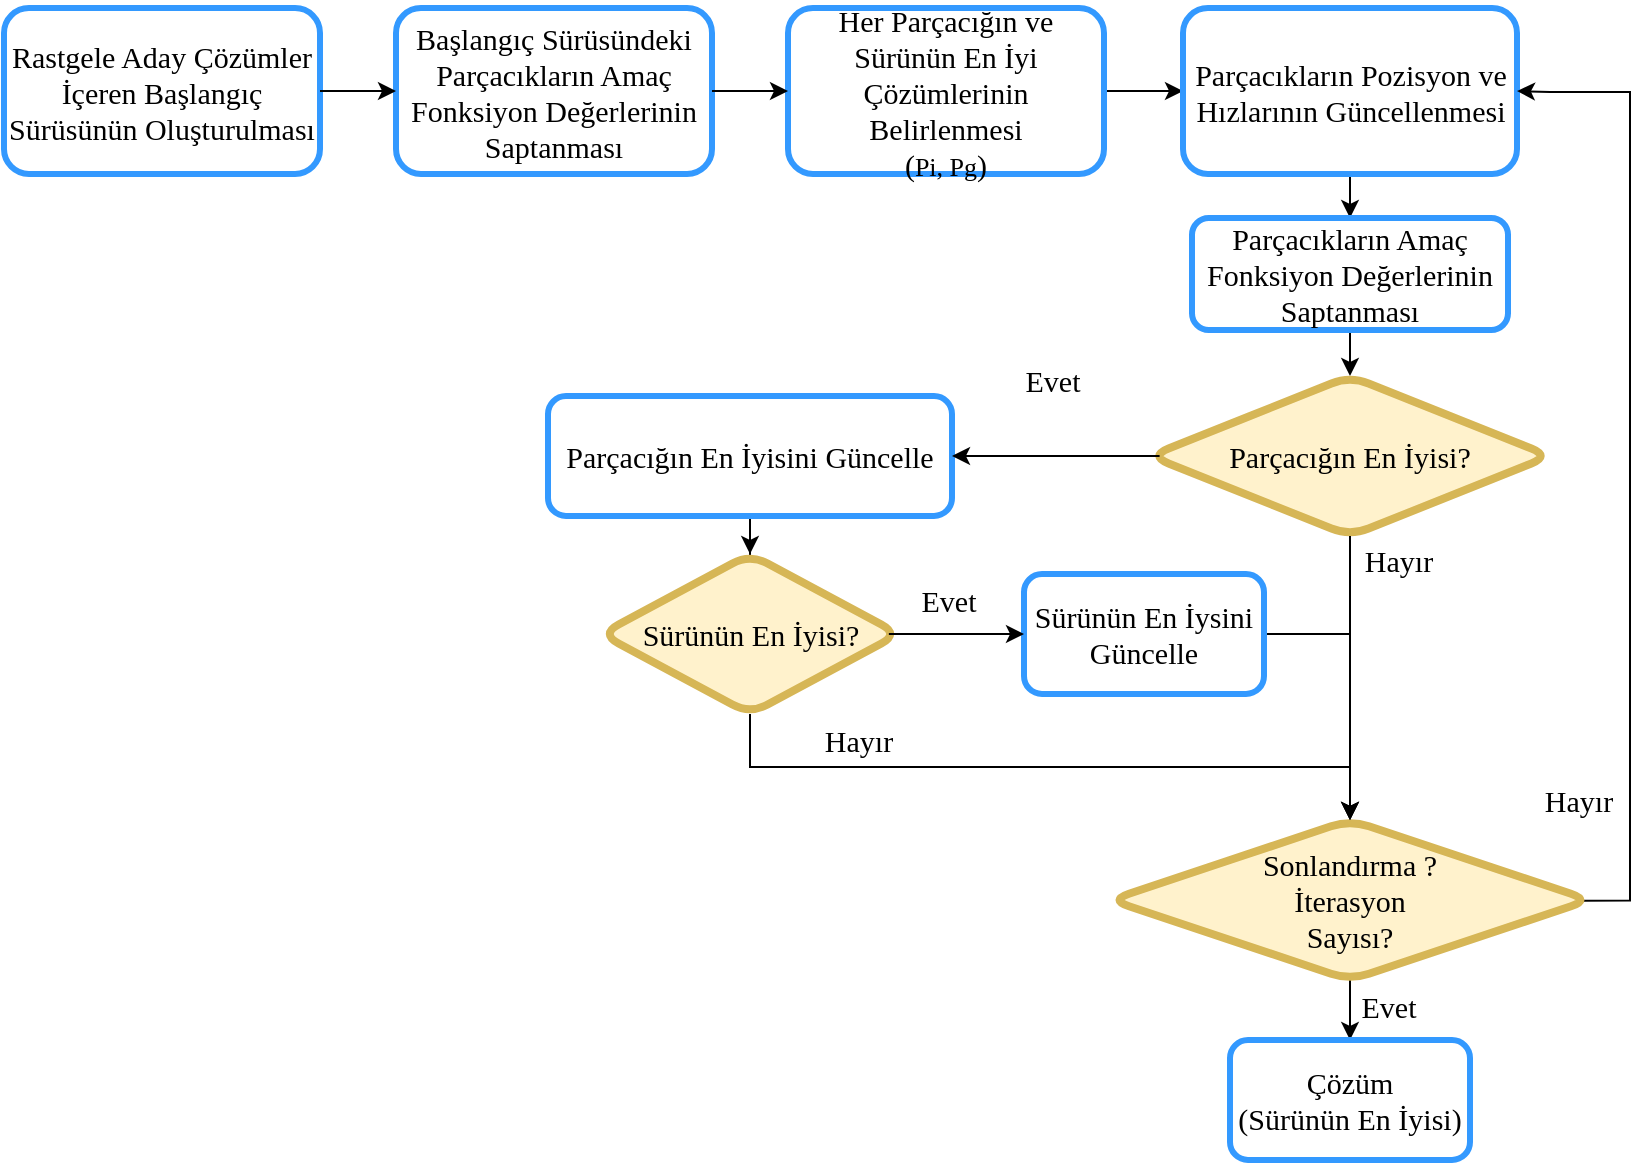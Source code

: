 <mxfile version="14.6.1" type="github" pages="2"><diagram id="b4coz7-6FS74P45mpPo5" name="Page-2"><mxGraphModel dx="2209" dy="805" grid="1" gridSize="10" guides="1" tooltips="1" connect="1" arrows="1" fold="1" page="1" pageScale="1" pageWidth="827" pageHeight="1169" math="0" shadow="0"><root><mxCell id="vdMAz3tlyA3CGCuA17oZ-0"/><mxCell id="vdMAz3tlyA3CGCuA17oZ-1" parent="vdMAz3tlyA3CGCuA17oZ-0"/><mxCell id="vdMAz3tlyA3CGCuA17oZ-2" value="Rastgele Aday Çözümler İçeren Başlangıç Sürüsünün Oluşturulması" style="rounded=1;whiteSpace=wrap;html=1;shadow=0;strokeWidth=3;fontFamily=Garamond;fontSize=15;strokeColor=#3399FF;" parent="vdMAz3tlyA3CGCuA17oZ-1" vertex="1"><mxGeometry x="-820" y="30" width="158" height="83" as="geometry"/></mxCell><mxCell id="vdMAz3tlyA3CGCuA17oZ-3" value="Başlangıç Sürüsündeki Parçacıkların Amaç Fonksiyon Değerlerinin Saptanması" style="rounded=1;whiteSpace=wrap;html=1;shadow=0;strokeWidth=3;fontFamily=Garamond;fontSize=15;strokeColor=#3399FF;" parent="vdMAz3tlyA3CGCuA17oZ-1" vertex="1"><mxGeometry x="-624" y="30" width="158" height="83" as="geometry"/></mxCell><mxCell id="vdMAz3tlyA3CGCuA17oZ-4" value="" style="endArrow=classic;html=1;fontFamily=Garamond;fontSize=13;entryX=0;entryY=0.5;entryDx=0;entryDy=0;exitX=1;exitY=0.5;exitDx=0;exitDy=0;" parent="vdMAz3tlyA3CGCuA17oZ-1" source="vdMAz3tlyA3CGCuA17oZ-2" target="vdMAz3tlyA3CGCuA17oZ-3" edge="1"><mxGeometry width="50" height="50" relative="1" as="geometry"><mxPoint x="-303" y="-92.5" as="sourcePoint"/><mxPoint x="-273" y="-82.5" as="targetPoint"/></mxGeometry></mxCell><mxCell id="vdMAz3tlyA3CGCuA17oZ-5" value="" style="edgeStyle=orthogonalEdgeStyle;rounded=0;orthogonalLoop=1;jettySize=auto;html=1;fontFamily=Garamond;fontSize=15;exitX=1;exitY=0.5;exitDx=0;exitDy=0;" parent="vdMAz3tlyA3CGCuA17oZ-1" source="vdMAz3tlyA3CGCuA17oZ-6" target="vdMAz3tlyA3CGCuA17oZ-8" edge="1"><mxGeometry relative="1" as="geometry"/></mxCell><mxCell id="vdMAz3tlyA3CGCuA17oZ-6" value="Her Parçacığın ve Sürünün En İyi Çözümlerinin Belirlenmesi&lt;br&gt;(&lt;font face=&quot;Verdana&quot; style=&quot;font-size: 13px&quot;&gt;Pi, Pg&lt;/font&gt;)" style="rounded=1;whiteSpace=wrap;html=1;shadow=0;strokeWidth=3;fontFamily=Garamond;fontSize=15;strokeColor=#3399FF;" parent="vdMAz3tlyA3CGCuA17oZ-1" vertex="1"><mxGeometry x="-428" y="30" width="158" height="83" as="geometry"/></mxCell><mxCell id="vdMAz3tlyA3CGCuA17oZ-7" value="" style="edgeStyle=orthogonalEdgeStyle;rounded=0;orthogonalLoop=1;jettySize=auto;html=1;fontFamily=Garamond;fontSize=15;" parent="vdMAz3tlyA3CGCuA17oZ-1" source="vdMAz3tlyA3CGCuA17oZ-8" target="vdMAz3tlyA3CGCuA17oZ-10" edge="1"><mxGeometry relative="1" as="geometry"/></mxCell><mxCell id="vdMAz3tlyA3CGCuA17oZ-8" value="Parçacıkların Pozisyon ve Hızlarının Güncellenmesi" style="rounded=1;whiteSpace=wrap;html=1;shadow=0;strokeWidth=3;fontFamily=Garamond;fontSize=15;strokeColor=#3399FF;" parent="vdMAz3tlyA3CGCuA17oZ-1" vertex="1"><mxGeometry x="-230.5" y="30" width="167" height="83" as="geometry"/></mxCell><mxCell id="vdMAz3tlyA3CGCuA17oZ-9" value="" style="edgeStyle=orthogonalEdgeStyle;rounded=0;orthogonalLoop=1;jettySize=auto;html=1;fontFamily=Garamond;fontSize=15;" parent="vdMAz3tlyA3CGCuA17oZ-1" source="vdMAz3tlyA3CGCuA17oZ-10" target="vdMAz3tlyA3CGCuA17oZ-11" edge="1"><mxGeometry relative="1" as="geometry"/></mxCell><mxCell id="vdMAz3tlyA3CGCuA17oZ-10" value="Parçacıkların Amaç Fonksiyon Değerlerinin Saptanması" style="rounded=1;whiteSpace=wrap;html=1;shadow=0;strokeWidth=3;fontFamily=Garamond;fontSize=15;strokeColor=#3399FF;" parent="vdMAz3tlyA3CGCuA17oZ-1" vertex="1"><mxGeometry x="-226" y="135" width="158" height="56" as="geometry"/></mxCell><mxCell id="vdMAz3tlyA3CGCuA17oZ-11" value="Parçacığın En İyisi?&lt;br&gt;" style="rhombus;whiteSpace=wrap;html=1;rounded=1;shadow=0;fontFamily=Garamond;fontSize=15;strokeWidth=4;fillColor=#fff2cc;strokeColor=#d6b656;" parent="vdMAz3tlyA3CGCuA17oZ-1" vertex="1"><mxGeometry x="-247" y="214" width="200" height="80" as="geometry"/></mxCell><mxCell id="vdMAz3tlyA3CGCuA17oZ-12" value="" style="edgeStyle=orthogonalEdgeStyle;rounded=0;orthogonalLoop=1;jettySize=auto;html=1;fontFamily=Garamond;fontSize=15;exitX=0.5;exitY=1;exitDx=0;exitDy=0;" parent="vdMAz3tlyA3CGCuA17oZ-1" source="vdMAz3tlyA3CGCuA17oZ-13" target="vdMAz3tlyA3CGCuA17oZ-18" edge="1"><mxGeometry relative="1" as="geometry"/></mxCell><mxCell id="vdMAz3tlyA3CGCuA17oZ-13" value="Parçacığın En İyisini Güncelle" style="whiteSpace=wrap;html=1;rounded=1;shadow=0;fontFamily=Garamond;fontSize=15;strokeWidth=3;strokeColor=#3399FF;" parent="vdMAz3tlyA3CGCuA17oZ-1" vertex="1"><mxGeometry x="-548" y="224" width="202" height="60" as="geometry"/></mxCell><mxCell id="vdMAz3tlyA3CGCuA17oZ-14" style="edgeStyle=orthogonalEdgeStyle;rounded=0;orthogonalLoop=1;jettySize=auto;html=1;exitX=0.982;exitY=0.504;exitDx=0;exitDy=0;entryX=1;entryY=0.5;entryDx=0;entryDy=0;fontFamily=Garamond;fontSize=15;exitPerimeter=0;" parent="vdMAz3tlyA3CGCuA17oZ-1" source="vdMAz3tlyA3CGCuA17oZ-16" target="vdMAz3tlyA3CGCuA17oZ-8" edge="1"><mxGeometry relative="1" as="geometry"><Array as="points"><mxPoint x="-7" y="476"/><mxPoint x="-7" y="72"/><mxPoint x="-47" y="72"/></Array></mxGeometry></mxCell><mxCell id="vdMAz3tlyA3CGCuA17oZ-15" value="" style="edgeStyle=orthogonalEdgeStyle;rounded=0;orthogonalLoop=1;jettySize=auto;html=1;fontFamily=Garamond;fontSize=15;" parent="vdMAz3tlyA3CGCuA17oZ-1" source="vdMAz3tlyA3CGCuA17oZ-16" target="vdMAz3tlyA3CGCuA17oZ-31" edge="1"><mxGeometry relative="1" as="geometry"/></mxCell><mxCell id="vdMAz3tlyA3CGCuA17oZ-16" value="Sonlandırma ?&lt;br&gt;İterasyon &lt;br&gt;Sayısı?" style="rhombus;whiteSpace=wrap;html=1;rounded=1;shadow=0;fontFamily=Garamond;fontSize=15;strokeWidth=4;fillColor=#fff2cc;strokeColor=#d6b656;" parent="vdMAz3tlyA3CGCuA17oZ-1" vertex="1"><mxGeometry x="-267" y="436" width="240" height="80" as="geometry"/></mxCell><mxCell id="vdMAz3tlyA3CGCuA17oZ-17" style="edgeStyle=orthogonalEdgeStyle;rounded=0;orthogonalLoop=1;jettySize=auto;html=1;exitX=0.5;exitY=1;exitDx=0;exitDy=0;fontFamily=Garamond;fontSize=15;" parent="vdMAz3tlyA3CGCuA17oZ-1" source="vdMAz3tlyA3CGCuA17oZ-18" target="vdMAz3tlyA3CGCuA17oZ-16" edge="1"><mxGeometry relative="1" as="geometry"/></mxCell><mxCell id="vdMAz3tlyA3CGCuA17oZ-18" value="&lt;span&gt;Sürünün En İyisi?&lt;/span&gt;" style="rhombus;whiteSpace=wrap;html=1;rounded=1;shadow=0;fontFamily=Garamond;fontSize=15;strokeWidth=4;fillColor=#fff2cc;strokeColor=#d6b656;" parent="vdMAz3tlyA3CGCuA17oZ-1" vertex="1"><mxGeometry x="-521.5" y="303" width="149" height="80" as="geometry"/></mxCell><mxCell id="vdMAz3tlyA3CGCuA17oZ-19" style="edgeStyle=orthogonalEdgeStyle;rounded=0;orthogonalLoop=1;jettySize=auto;html=1;exitX=1;exitY=0.5;exitDx=0;exitDy=0;fontFamily=Garamond;fontSize=15;entryX=0.5;entryY=0;entryDx=0;entryDy=0;" parent="vdMAz3tlyA3CGCuA17oZ-1" source="vdMAz3tlyA3CGCuA17oZ-20" target="vdMAz3tlyA3CGCuA17oZ-16" edge="1"><mxGeometry relative="1" as="geometry"><mxPoint x="-8" y="488" as="targetPoint"/></mxGeometry></mxCell><mxCell id="vdMAz3tlyA3CGCuA17oZ-20" value="Sürünün En İysini Güncelle" style="whiteSpace=wrap;html=1;rounded=1;shadow=0;fontFamily=Garamond;fontSize=15;strokeWidth=3;strokeColor=#3399FF;" parent="vdMAz3tlyA3CGCuA17oZ-1" vertex="1"><mxGeometry x="-310" y="313" width="120" height="60" as="geometry"/></mxCell><mxCell id="vdMAz3tlyA3CGCuA17oZ-21" value="" style="group" parent="vdMAz3tlyA3CGCuA17oZ-1" vertex="1" connectable="0"><mxGeometry x="-316" y="206" width="40" height="20" as="geometry"/></mxCell><mxCell id="vdMAz3tlyA3CGCuA17oZ-22" value="" style="edgeStyle=orthogonalEdgeStyle;rounded=0;orthogonalLoop=1;jettySize=auto;html=1;fontFamily=Garamond;fontSize=15;exitX=0.024;exitY=0.5;exitDx=0;exitDy=0;exitPerimeter=0;" parent="vdMAz3tlyA3CGCuA17oZ-21" source="vdMAz3tlyA3CGCuA17oZ-11" target="vdMAz3tlyA3CGCuA17oZ-13" edge="1"><mxGeometry relative="1" as="geometry"/></mxCell><mxCell id="vdMAz3tlyA3CGCuA17oZ-23" value="Evet" style="text;html=1;align=center;verticalAlign=middle;resizable=0;points=[];autosize=1;fontSize=15;fontFamily=Garamond;" parent="vdMAz3tlyA3CGCuA17oZ-21" vertex="1"><mxGeometry width="40" height="20" as="geometry"/></mxCell><mxCell id="vdMAz3tlyA3CGCuA17oZ-24" value="" style="group" parent="vdMAz3tlyA3CGCuA17oZ-1" vertex="1" connectable="0"><mxGeometry x="-368" y="316" width="40" height="20" as="geometry"/></mxCell><mxCell id="vdMAz3tlyA3CGCuA17oZ-25" value="" style="edgeStyle=orthogonalEdgeStyle;rounded=0;orthogonalLoop=1;jettySize=auto;html=1;fontFamily=Garamond;fontSize=15;exitX=0.966;exitY=0.5;exitDx=0;exitDy=0;exitPerimeter=0;" parent="vdMAz3tlyA3CGCuA17oZ-24" source="vdMAz3tlyA3CGCuA17oZ-18" target="vdMAz3tlyA3CGCuA17oZ-20" edge="1"><mxGeometry relative="1" as="geometry"/></mxCell><mxCell id="vdMAz3tlyA3CGCuA17oZ-26" value="" style="group" parent="vdMAz3tlyA3CGCuA17oZ-24" vertex="1" connectable="0"><mxGeometry width="40" height="20" as="geometry"/></mxCell><mxCell id="vdMAz3tlyA3CGCuA17oZ-27" value="" style="edgeStyle=orthogonalEdgeStyle;rounded=0;orthogonalLoop=1;jettySize=auto;html=1;fontFamily=Garamond;fontSize=15;exitX=0.024;exitY=0.5;exitDx=0;exitDy=0;exitPerimeter=0;" parent="vdMAz3tlyA3CGCuA17oZ-26" edge="1"><mxGeometry relative="1" as="geometry"/></mxCell><mxCell id="vdMAz3tlyA3CGCuA17oZ-28" value="Evet" style="text;html=1;align=center;verticalAlign=middle;resizable=0;points=[];autosize=1;fontSize=15;fontFamily=Garamond;" parent="vdMAz3tlyA3CGCuA17oZ-26" vertex="1"><mxGeometry width="40" height="20" as="geometry"/></mxCell><mxCell id="vdMAz3tlyA3CGCuA17oZ-29" value="" style="group" parent="vdMAz3tlyA3CGCuA17oZ-1" vertex="1" connectable="0"><mxGeometry x="-58" y="416" width="50" height="20" as="geometry"/></mxCell><mxCell id="vdMAz3tlyA3CGCuA17oZ-30" value="Hayır" style="text;html=1;align=center;verticalAlign=middle;resizable=0;points=[];autosize=1;fontSize=15;fontFamily=Garamond;" parent="vdMAz3tlyA3CGCuA17oZ-29" vertex="1"><mxGeometry width="50" height="20" as="geometry"/></mxCell><mxCell id="vdMAz3tlyA3CGCuA17oZ-31" value="Çözüm&lt;br&gt;(Sürünün En İyisi)" style="whiteSpace=wrap;html=1;rounded=1;shadow=0;fontFamily=Garamond;fontSize=15;strokeWidth=3;strokeColor=#3399FF;" parent="vdMAz3tlyA3CGCuA17oZ-1" vertex="1"><mxGeometry x="-207" y="546" width="120" height="60" as="geometry"/></mxCell><mxCell id="vdMAz3tlyA3CGCuA17oZ-32" value="" style="endArrow=classic;html=1;fontFamily=Garamond;fontSize=15;exitX=1;exitY=0.5;exitDx=0;exitDy=0;entryX=0;entryY=0.5;entryDx=0;entryDy=0;" parent="vdMAz3tlyA3CGCuA17oZ-1" source="vdMAz3tlyA3CGCuA17oZ-3" target="vdMAz3tlyA3CGCuA17oZ-6" edge="1"><mxGeometry width="50" height="50" relative="1" as="geometry"><mxPoint x="-443" y="247.5" as="sourcePoint"/><mxPoint x="-393" y="197.5" as="targetPoint"/></mxGeometry></mxCell><mxCell id="vdMAz3tlyA3CGCuA17oZ-33" value="" style="endArrow=classic;html=1;fontFamily=Garamond;fontSize=15;exitX=0.5;exitY=1;exitDx=0;exitDy=0;entryX=0.5;entryY=0;entryDx=0;entryDy=0;" parent="vdMAz3tlyA3CGCuA17oZ-1" source="vdMAz3tlyA3CGCuA17oZ-11" target="vdMAz3tlyA3CGCuA17oZ-16" edge="1"><mxGeometry width="50" height="50" relative="1" as="geometry"><mxPoint x="-298" y="416" as="sourcePoint"/><mxPoint x="-248" y="366" as="targetPoint"/></mxGeometry></mxCell><mxCell id="vdMAz3tlyA3CGCuA17oZ-34" value="" style="group" parent="vdMAz3tlyA3CGCuA17oZ-1" vertex="1" connectable="0"><mxGeometry x="-413" y="386" width="45" height="20" as="geometry"/></mxCell><mxCell id="vdMAz3tlyA3CGCuA17oZ-35" value="" style="edgeStyle=orthogonalEdgeStyle;rounded=0;orthogonalLoop=1;jettySize=auto;html=1;fontFamily=Garamond;fontSize=15;exitX=0.024;exitY=0.5;exitDx=0;exitDy=0;exitPerimeter=0;" parent="vdMAz3tlyA3CGCuA17oZ-34" edge="1"><mxGeometry relative="1" as="geometry"/></mxCell><mxCell id="vdMAz3tlyA3CGCuA17oZ-36" value="Hayır" style="text;html=1;align=center;verticalAlign=middle;resizable=0;points=[];autosize=1;fontSize=15;fontFamily=Garamond;" parent="vdMAz3tlyA3CGCuA17oZ-34" vertex="1"><mxGeometry x="-5" width="50" height="20" as="geometry"/></mxCell><mxCell id="vdMAz3tlyA3CGCuA17oZ-37" value="Hayır" style="text;html=1;align=center;verticalAlign=middle;resizable=0;points=[];autosize=1;fontSize=15;fontFamily=Garamond;" parent="vdMAz3tlyA3CGCuA17oZ-1" vertex="1"><mxGeometry x="-148" y="296" width="50" height="20" as="geometry"/></mxCell><mxCell id="vdMAz3tlyA3CGCuA17oZ-38" value="Evet" style="text;html=1;align=center;verticalAlign=middle;resizable=0;points=[];autosize=1;fontSize=15;fontFamily=Garamond;" parent="vdMAz3tlyA3CGCuA17oZ-1" vertex="1"><mxGeometry x="-148" y="519" width="40" height="20" as="geometry"/></mxCell></root></mxGraphModel></diagram><diagram id="gd-G183umtPvbT_Mc6YV" name="Page-3"><mxGraphModel dx="1382" dy="805" grid="1" gridSize="10" guides="1" tooltips="1" connect="1" arrows="1" fold="1" page="1" pageScale="1" pageWidth="827" pageHeight="1169" math="0" shadow="0"><root><mxCell id="RdlgJq9ZOs_p2mmjh4YO-0"/><mxCell id="RdlgJq9ZOs_p2mmjh4YO-1" parent="RdlgJq9ZOs_p2mmjh4YO-0"/><mxCell id="RdlgJq9ZOs_p2mmjh4YO-2" value="" style="group;" vertex="1" connectable="0" parent="RdlgJq9ZOs_p2mmjh4YO-1"><mxGeometry x="39" y="40" width="370" height="280" as="geometry"/></mxCell><mxCell id="RdlgJq9ZOs_p2mmjh4YO-3" value="" style="ellipse;shape=cloud;whiteSpace=wrap;html=1;fillColor=#b0e3e6;strokeColor=#0e8088;" vertex="1" parent="RdlgJq9ZOs_p2mmjh4YO-2"><mxGeometry width="370" height="280" as="geometry"/></mxCell><mxCell id="RdlgJq9ZOs_p2mmjh4YO-4" value="Göl Yüzeyi (Çözüm Uzayı)" style="text;html=1;strokeColor=none;fillColor=none;align=center;verticalAlign=middle;whiteSpace=wrap;fontFamily=Garamond;fontStyle=1;fontSize=13;" vertex="1" parent="RdlgJq9ZOs_p2mmjh4YO-2"><mxGeometry x="145" y="219.46" width="97" height="15.14" as="geometry"/></mxCell><mxCell id="RdlgJq9ZOs_p2mmjh4YO-5" value="tkn_1" style="shape=hexagon;html=1;whiteSpace=wrap;perimeter=hexagonPerimeter;fontFamily=Garamond;fontSize=10;fontStyle=1;" vertex="1" parent="RdlgJq9ZOs_p2mmjh4YO-2"><mxGeometry x="117.8" y="61.3" width="60" height="16" as="geometry"/></mxCell><mxCell id="RdlgJq9ZOs_p2mmjh4YO-6" value="tkn_2" style="shape=hexagon;html=1;whiteSpace=wrap;perimeter=hexagonPerimeter;fontFamily=Garamond;fontSize=10;fontStyle=1;" vertex="1" parent="RdlgJq9ZOs_p2mmjh4YO-2"><mxGeometry x="78" y="124" width="60" height="16" as="geometry"/></mxCell><mxCell id="RdlgJq9ZOs_p2mmjh4YO-7" value="tkn_3" style="shape=hexagon;html=1;whiteSpace=wrap;perimeter=hexagonPerimeter;fontFamily=Garamond;fontSize=10;fontStyle=1;" vertex="1" parent="RdlgJq9ZOs_p2mmjh4YO-2"><mxGeometry x="275.999" y="88.001" width="60" height="16" as="geometry"/></mxCell><mxCell id="RdlgJq9ZOs_p2mmjh4YO-8" value="tkn_4" style="shape=hexagon;html=1;whiteSpace=wrap;perimeter=hexagonPerimeter;fontFamily=Garamond;fontSize=10;fontStyle=1;" vertex="1" parent="RdlgJq9ZOs_p2mmjh4YO-2"><mxGeometry x="234.082" y="204.324" width="60" height="16" as="geometry"/></mxCell><mxCell id="RdlgJq9ZOs_p2mmjh4YO-9" value="tkn_5" style="shape=hexagon;html=1;whiteSpace=wrap;perimeter=hexagonPerimeter;fontFamily=Garamond;fontSize=10;fontStyle=1;" vertex="1" parent="RdlgJq9ZOs_p2mmjh4YO-2"><mxGeometry x="67.959" y="189.189" width="60" height="16" as="geometry"/></mxCell><mxCell id="RdlgJq9ZOs_p2mmjh4YO-10" value="" style="endArrow=classic;html=1;exitX=1;exitY=0.5;exitDx=0;exitDy=0;entryX=0.571;entryY=0.262;entryDx=0;entryDy=0;entryPerimeter=0;fontFamily=Garamond;fontSize=10;fontStyle=1;" edge="1" parent="RdlgJq9ZOs_p2mmjh4YO-2" source="RdlgJq9ZOs_p2mmjh4YO-5" target="RdlgJq9ZOs_p2mmjh4YO-3"><mxGeometry width="50" height="50" relative="1" as="geometry"><mxPoint x="128.367" y="83.243" as="sourcePoint"/><mxPoint x="158.571" y="83.243" as="targetPoint"/></mxGeometry></mxCell><mxCell id="RdlgJq9ZOs_p2mmjh4YO-11" value="" style="endArrow=classic;html=1;fontFamily=Garamond;fontSize=10;fontStyle=1;exitX=0.96;exitY=0.583;exitDx=0;exitDy=0;exitPerimeter=0;" edge="1" parent="RdlgJq9ZOs_p2mmjh4YO-2" source="RdlgJq9ZOs_p2mmjh4YO-6"><mxGeometry width="50" height="50" relative="1" as="geometry"><mxPoint x="150.001" y="134.879" as="sourcePoint"/><mxPoint x="172" y="128" as="targetPoint"/></mxGeometry></mxCell><mxCell id="RdlgJq9ZOs_p2mmjh4YO-12" value="" style="endArrow=classic;html=1;exitX=1;exitY=0.5;exitDx=0;exitDy=0;fontFamily=Garamond;fontSize=10;fontStyle=1;" edge="1" parent="RdlgJq9ZOs_p2mmjh4YO-2" source="RdlgJq9ZOs_p2mmjh4YO-9"><mxGeometry width="50" height="50" relative="1" as="geometry"><mxPoint x="160.837" y="121.081" as="sourcePoint"/><mxPoint x="168.388" y="174.054" as="targetPoint"/></mxGeometry></mxCell><mxCell id="RdlgJq9ZOs_p2mmjh4YO-13" value="" style="endArrow=classic;html=1;fontFamily=Garamond;fontSize=10;fontStyle=1;" edge="1" parent="RdlgJq9ZOs_p2mmjh4YO-2"><mxGeometry width="50" height="50" relative="1" as="geometry"><mxPoint x="293.998" y="210.842" as="sourcePoint"/><mxPoint x="286" y="172" as="targetPoint"/></mxGeometry></mxCell><mxCell id="RdlgJq9ZOs_p2mmjh4YO-14" value="1. Ölçüm Sonunda Sürü Hareketi" style="text;html=1;strokeColor=none;fillColor=none;align=center;verticalAlign=middle;whiteSpace=wrap;fontFamily=Garamond;fontStyle=1;" vertex="1" parent="RdlgJq9ZOs_p2mmjh4YO-2"><mxGeometry x="70" y="10" width="240" height="15.14" as="geometry"/></mxCell><mxCell id="RdlgJq9ZOs_p2mmjh4YO-15" value="" style="group;" vertex="1" connectable="0" parent="RdlgJq9ZOs_p2mmjh4YO-1"><mxGeometry x="418" y="43" width="370" height="280" as="geometry"/></mxCell><mxCell id="RdlgJq9ZOs_p2mmjh4YO-16" value="" style="ellipse;shape=cloud;whiteSpace=wrap;html=1;fillColor=#b0e3e6;strokeColor=#0e8088;" vertex="1" parent="RdlgJq9ZOs_p2mmjh4YO-15"><mxGeometry width="370" height="280" as="geometry"/></mxCell><mxCell id="RdlgJq9ZOs_p2mmjh4YO-17" value="Göl Yüzeyi (Çözüm Uzayı)" style="text;html=1;strokeColor=none;fillColor=none;align=center;verticalAlign=middle;whiteSpace=wrap;fontFamily=Garamond;fontStyle=1;fontSize=13;" vertex="1" parent="RdlgJq9ZOs_p2mmjh4YO-15"><mxGeometry x="152" y="219.46" width="88.98" height="15.14" as="geometry"/></mxCell><mxCell id="RdlgJq9ZOs_p2mmjh4YO-18" value="tkn_1" style="shape=hexagon;html=1;whiteSpace=wrap;perimeter=hexagonPerimeter;fontFamily=Garamond;fontSize=10;fontStyle=1;labelBorderColor=none;strokeWidth=1;perimeterSpacing=0;shadow=0;rounded=0;" vertex="1" parent="RdlgJq9ZOs_p2mmjh4YO-15"><mxGeometry x="181.996" y="61.297" width="60" height="16" as="geometry"/></mxCell><mxCell id="RdlgJq9ZOs_p2mmjh4YO-19" value="tkn_2" style="shape=hexagon;html=1;whiteSpace=wrap;perimeter=hexagonPerimeter;fontFamily=Garamond;fontSize=10;fontStyle=1;labelBorderColor=none;strokeWidth=1;perimeterSpacing=0;shadow=0;rounded=0;" vertex="1" parent="RdlgJq9ZOs_p2mmjh4YO-15"><mxGeometry x="121.995" y="109.999" width="60" height="16" as="geometry"/></mxCell><mxCell id="RdlgJq9ZOs_p2mmjh4YO-20" value="tkn_3" style="shape=hexagon;html=1;whiteSpace=wrap;perimeter=hexagonPerimeter;fontFamily=Garamond;fontSize=10;fontStyle=1;labelBorderColor=none;strokeWidth=1;perimeterSpacing=0;shadow=0;rounded=0;" vertex="1" parent="RdlgJq9ZOs_p2mmjh4YO-15"><mxGeometry x="278.999" y="89.001" width="60" height="16" as="geometry"/></mxCell><mxCell id="RdlgJq9ZOs_p2mmjh4YO-21" value="tkn_4" style="shape=hexagon;html=1;whiteSpace=wrap;perimeter=hexagonPerimeter;fontFamily=Garamond;fontSize=10;fontStyle=1;labelBorderColor=none;strokeWidth=1;perimeterSpacing=0;shadow=0;rounded=0;" vertex="1" parent="RdlgJq9ZOs_p2mmjh4YO-15"><mxGeometry x="242.002" y="167.004" width="60" height="16" as="geometry"/></mxCell><mxCell id="RdlgJq9ZOs_p2mmjh4YO-22" value="tkn_5" style="shape=hexagon;html=1;whiteSpace=wrap;perimeter=hexagonPerimeter;fontFamily=Garamond;fontSize=10;fontStyle=1;labelBorderColor=none;strokeWidth=1;perimeterSpacing=0;shadow=0;rounded=0;" vertex="1" parent="RdlgJq9ZOs_p2mmjh4YO-15"><mxGeometry x="131.999" y="166.999" width="60" height="16" as="geometry"/></mxCell><mxCell id="RdlgJq9ZOs_p2mmjh4YO-23" value="" style="endArrow=classic;html=1;exitX=1;exitY=0.5;exitDx=0;exitDy=0;fontFamily=Garamond;fontSize=10;fontStyle=1;" edge="1" parent="RdlgJq9ZOs_p2mmjh4YO-15" source="RdlgJq9ZOs_p2mmjh4YO-18"><mxGeometry width="50" height="50" relative="1" as="geometry"><mxPoint x="128.367" y="83.243" as="sourcePoint"/><mxPoint x="205" y="103" as="targetPoint"/></mxGeometry></mxCell><mxCell id="RdlgJq9ZOs_p2mmjh4YO-24" value="" style="endArrow=classic;html=1;exitX=0.023;exitY=0.541;exitDx=0;exitDy=0;exitPerimeter=0;fontFamily=Garamond;fontSize=10;fontStyle=1;" edge="1" parent="RdlgJq9ZOs_p2mmjh4YO-15" source="RdlgJq9ZOs_p2mmjh4YO-20"><mxGeometry width="50" height="50" relative="1" as="geometry"><mxPoint x="158.571" y="135.959" as="sourcePoint"/><mxPoint x="247" y="108" as="targetPoint"/></mxGeometry></mxCell><mxCell id="RdlgJq9ZOs_p2mmjh4YO-25" value="" style="endArrow=classic;html=1;exitX=1;exitY=0.5;exitDx=0;exitDy=0;fontFamily=Garamond;fontSize=10;fontStyle=1;" edge="1" parent="RdlgJq9ZOs_p2mmjh4YO-15" source="RdlgJq9ZOs_p2mmjh4YO-22"><mxGeometry width="50" height="50" relative="1" as="geometry"><mxPoint x="160.837" y="121.081" as="sourcePoint"/><mxPoint x="186" y="147" as="targetPoint"/></mxGeometry></mxCell><mxCell id="RdlgJq9ZOs_p2mmjh4YO-26" value="" style="endArrow=classic;html=1;exitX=1.015;exitY=0.521;exitDx=0;exitDy=0;exitPerimeter=0;fontFamily=Garamond;fontSize=10;fontStyle=1;" edge="1" parent="RdlgJq9ZOs_p2mmjh4YO-15" source="RdlgJq9ZOs_p2mmjh4YO-21"><mxGeometry width="50" height="50" relative="1" as="geometry"><mxPoint x="279.388" y="211.892" as="sourcePoint"/><mxPoint x="242" y="149" as="targetPoint"/></mxGeometry></mxCell><mxCell id="RdlgJq9ZOs_p2mmjh4YO-27" value="2. Ölçüm Sonunda Sürü Hareketi" style="text;html=1;strokeColor=none;fillColor=none;align=center;verticalAlign=middle;whiteSpace=wrap;fontFamily=Garamond;fontStyle=1;" vertex="1" parent="RdlgJq9ZOs_p2mmjh4YO-15"><mxGeometry x="72" y="7" width="240" height="15.14" as="geometry"/></mxCell></root></mxGraphModel></diagram></mxfile>